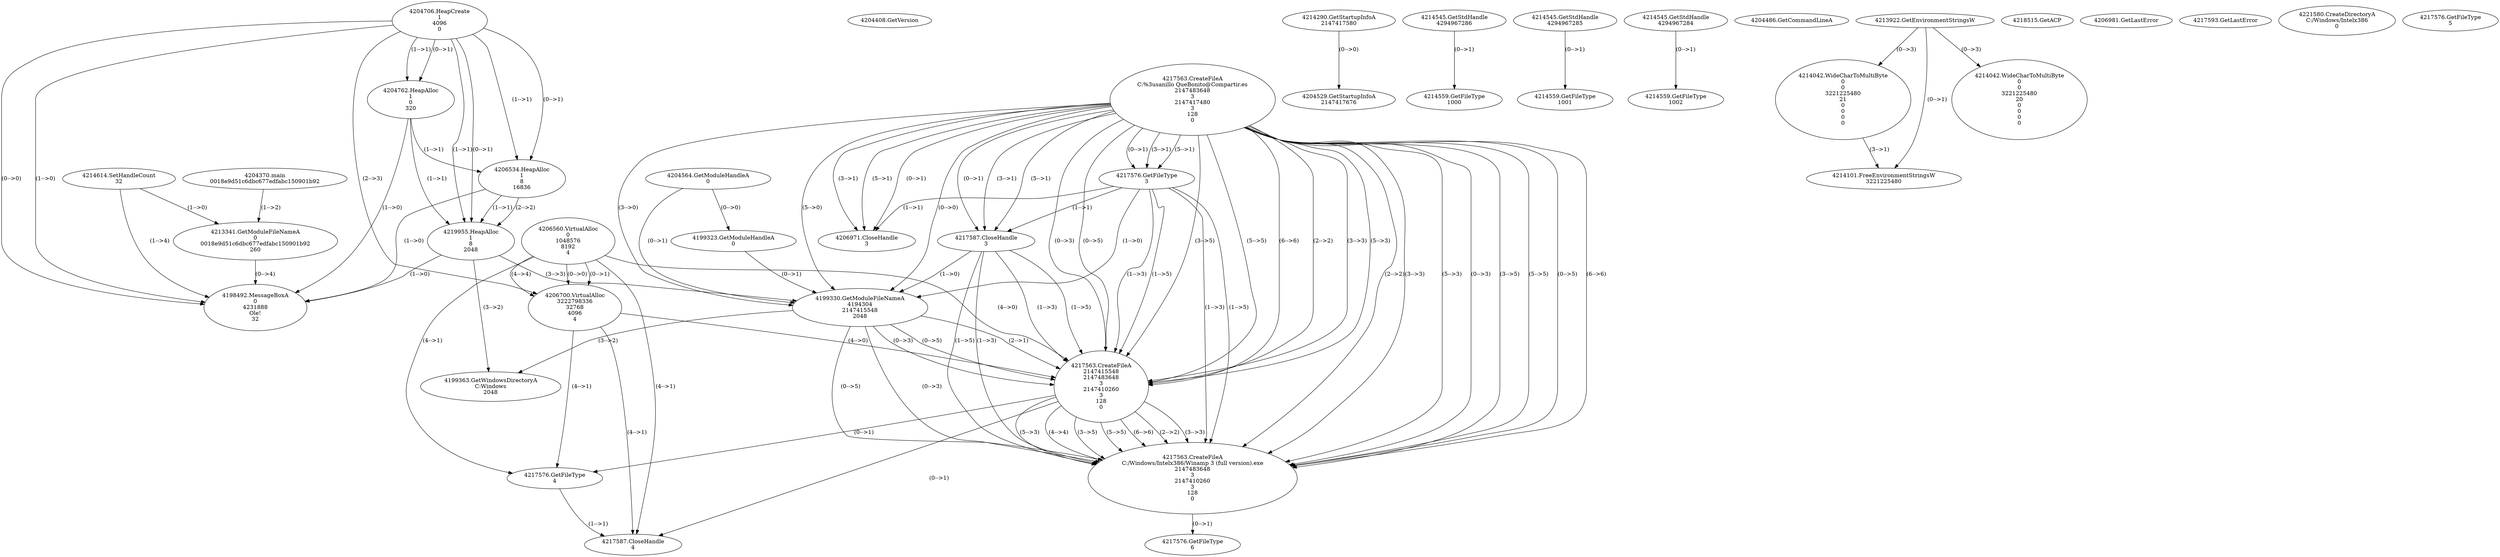 // Global SCDG with merge call
digraph {
	0 [label="4204370.main
0018e9d51c6dbc677edfabc150901b92"]
	1 [label="4204408.GetVersion
"]
	2 [label="4204706.HeapCreate
1
4096
0"]
	3 [label="4204762.HeapAlloc
1
0
320"]
	2 -> 3 [label="(1-->1)"]
	2 -> 3 [label="(0-->1)"]
	4 [label="4206534.HeapAlloc
1
8
16836"]
	2 -> 4 [label="(1-->1)"]
	2 -> 4 [label="(0-->1)"]
	3 -> 4 [label="(1-->1)"]
	5 [label="4206560.VirtualAlloc
0
1048576
8192
4"]
	6 [label="4206700.VirtualAlloc
3222798336
32768
4096
4"]
	5 -> 6 [label="(0-->1)"]
	2 -> 6 [label="(2-->3)"]
	5 -> 6 [label="(4-->4)"]
	5 -> 6 [label="(0-->0)"]
	7 [label="4214290.GetStartupInfoA
2147417580"]
	8 [label="4214545.GetStdHandle
4294967286"]
	9 [label="4214559.GetFileType
1000"]
	8 -> 9 [label="(0-->1)"]
	10 [label="4214545.GetStdHandle
4294967285"]
	11 [label="4214559.GetFileType
1001"]
	10 -> 11 [label="(0-->1)"]
	12 [label="4214545.GetStdHandle
4294967284"]
	13 [label="4214559.GetFileType
1002"]
	12 -> 13 [label="(0-->1)"]
	14 [label="4214614.SetHandleCount
32"]
	15 [label="4204486.GetCommandLineA
"]
	16 [label="4213922.GetEnvironmentStringsW
"]
	17 [label="4214042.WideCharToMultiByte
0
0
3221225480
21
0
0
0
0"]
	16 -> 17 [label="(0-->3)"]
	18 [label="4214101.FreeEnvironmentStringsW
3221225480"]
	16 -> 18 [label="(0-->1)"]
	17 -> 18 [label="(3-->1)"]
	19 [label="4218515.GetACP
"]
	20 [label="4213341.GetModuleFileNameA
0
0018e9d51c6dbc677edfabc150901b92
260"]
	0 -> 20 [label="(1-->2)"]
	14 -> 20 [label="(1-->0)"]
	21 [label="4219955.HeapAlloc
1
8
2048"]
	2 -> 21 [label="(1-->1)"]
	2 -> 21 [label="(0-->1)"]
	3 -> 21 [label="(1-->1)"]
	4 -> 21 [label="(1-->1)"]
	4 -> 21 [label="(2-->2)"]
	22 [label="4204529.GetStartupInfoA
2147417676"]
	7 -> 22 [label="(0-->0)"]
	23 [label="4204564.GetModuleHandleA
0"]
	24 [label="4217563.CreateFileA
C:\Gusanillo QueBonito@Compartir.es
2147483648
3
2147417480
3
128
0"]
	25 [label="4217576.GetFileType
3"]
	24 -> 25 [label="(3-->1)"]
	24 -> 25 [label="(5-->1)"]
	24 -> 25 [label="(0-->1)"]
	26 [label="4206971.CloseHandle
3"]
	24 -> 26 [label="(3-->1)"]
	24 -> 26 [label="(5-->1)"]
	24 -> 26 [label="(0-->1)"]
	25 -> 26 [label="(1-->1)"]
	27 [label="4206981.GetLastError
"]
	28 [label="4198492.MessageBoxA
0
4231888
Ole!
32"]
	14 -> 28 [label="(1-->4)"]
	20 -> 28 [label="(0-->4)"]
	2 -> 28 [label="(1-->0)"]
	2 -> 28 [label="(0-->0)"]
	3 -> 28 [label="(1-->0)"]
	4 -> 28 [label="(1-->0)"]
	21 -> 28 [label="(1-->0)"]
	29 [label="4214042.WideCharToMultiByte
0
0
3221225480
20
0
0
0
0"]
	16 -> 29 [label="(0-->3)"]
	30 [label="4217587.CloseHandle
3"]
	24 -> 30 [label="(3-->1)"]
	24 -> 30 [label="(5-->1)"]
	24 -> 30 [label="(0-->1)"]
	25 -> 30 [label="(1-->1)"]
	31 [label="4217593.GetLastError
"]
	32 [label="4199323.GetModuleHandleA
0"]
	23 -> 32 [label="(0-->0)"]
	33 [label="4199330.GetModuleFileNameA
4194304
2147415548
2048"]
	23 -> 33 [label="(0-->1)"]
	32 -> 33 [label="(0-->1)"]
	21 -> 33 [label="(3-->3)"]
	24 -> 33 [label="(3-->0)"]
	24 -> 33 [label="(5-->0)"]
	24 -> 33 [label="(0-->0)"]
	25 -> 33 [label="(1-->0)"]
	30 -> 33 [label="(1-->0)"]
	34 [label="4199363.GetWindowsDirectoryA
C:\Windows
2048"]
	21 -> 34 [label="(3-->2)"]
	33 -> 34 [label="(3-->2)"]
	35 [label="4221580.CreateDirectoryA
C:/Windows/Intelx386
0"]
	36 [label="4217563.CreateFileA
2147415548
2147483648
3
2147410260
3
128
0"]
	33 -> 36 [label="(2-->1)"]
	24 -> 36 [label="(2-->2)"]
	24 -> 36 [label="(3-->3)"]
	24 -> 36 [label="(5-->3)"]
	24 -> 36 [label="(0-->3)"]
	25 -> 36 [label="(1-->3)"]
	30 -> 36 [label="(1-->3)"]
	33 -> 36 [label="(0-->3)"]
	24 -> 36 [label="(3-->5)"]
	24 -> 36 [label="(5-->5)"]
	24 -> 36 [label="(0-->5)"]
	25 -> 36 [label="(1-->5)"]
	30 -> 36 [label="(1-->5)"]
	33 -> 36 [label="(0-->5)"]
	24 -> 36 [label="(6-->6)"]
	5 -> 36 [label="(4-->0)"]
	6 -> 36 [label="(4-->0)"]
	37 [label="4217576.GetFileType
4"]
	5 -> 37 [label="(4-->1)"]
	6 -> 37 [label="(4-->1)"]
	36 -> 37 [label="(0-->1)"]
	38 [label="4217587.CloseHandle
4"]
	5 -> 38 [label="(4-->1)"]
	6 -> 38 [label="(4-->1)"]
	36 -> 38 [label="(0-->1)"]
	37 -> 38 [label="(1-->1)"]
	39 [label="4217576.GetFileType
5"]
	40 [label="4217563.CreateFileA
C:/Windows/Intelx386/Winamp 3 (full version).exe
2147483648
3
2147410260
3
128
0"]
	24 -> 40 [label="(2-->2)"]
	36 -> 40 [label="(2-->2)"]
	24 -> 40 [label="(3-->3)"]
	24 -> 40 [label="(5-->3)"]
	24 -> 40 [label="(0-->3)"]
	25 -> 40 [label="(1-->3)"]
	30 -> 40 [label="(1-->3)"]
	33 -> 40 [label="(0-->3)"]
	36 -> 40 [label="(3-->3)"]
	36 -> 40 [label="(5-->3)"]
	36 -> 40 [label="(4-->4)"]
	24 -> 40 [label="(3-->5)"]
	24 -> 40 [label="(5-->5)"]
	24 -> 40 [label="(0-->5)"]
	25 -> 40 [label="(1-->5)"]
	30 -> 40 [label="(1-->5)"]
	33 -> 40 [label="(0-->5)"]
	36 -> 40 [label="(3-->5)"]
	36 -> 40 [label="(5-->5)"]
	24 -> 40 [label="(6-->6)"]
	36 -> 40 [label="(6-->6)"]
	41 [label="4217576.GetFileType
6"]
	40 -> 41 [label="(0-->1)"]
}
